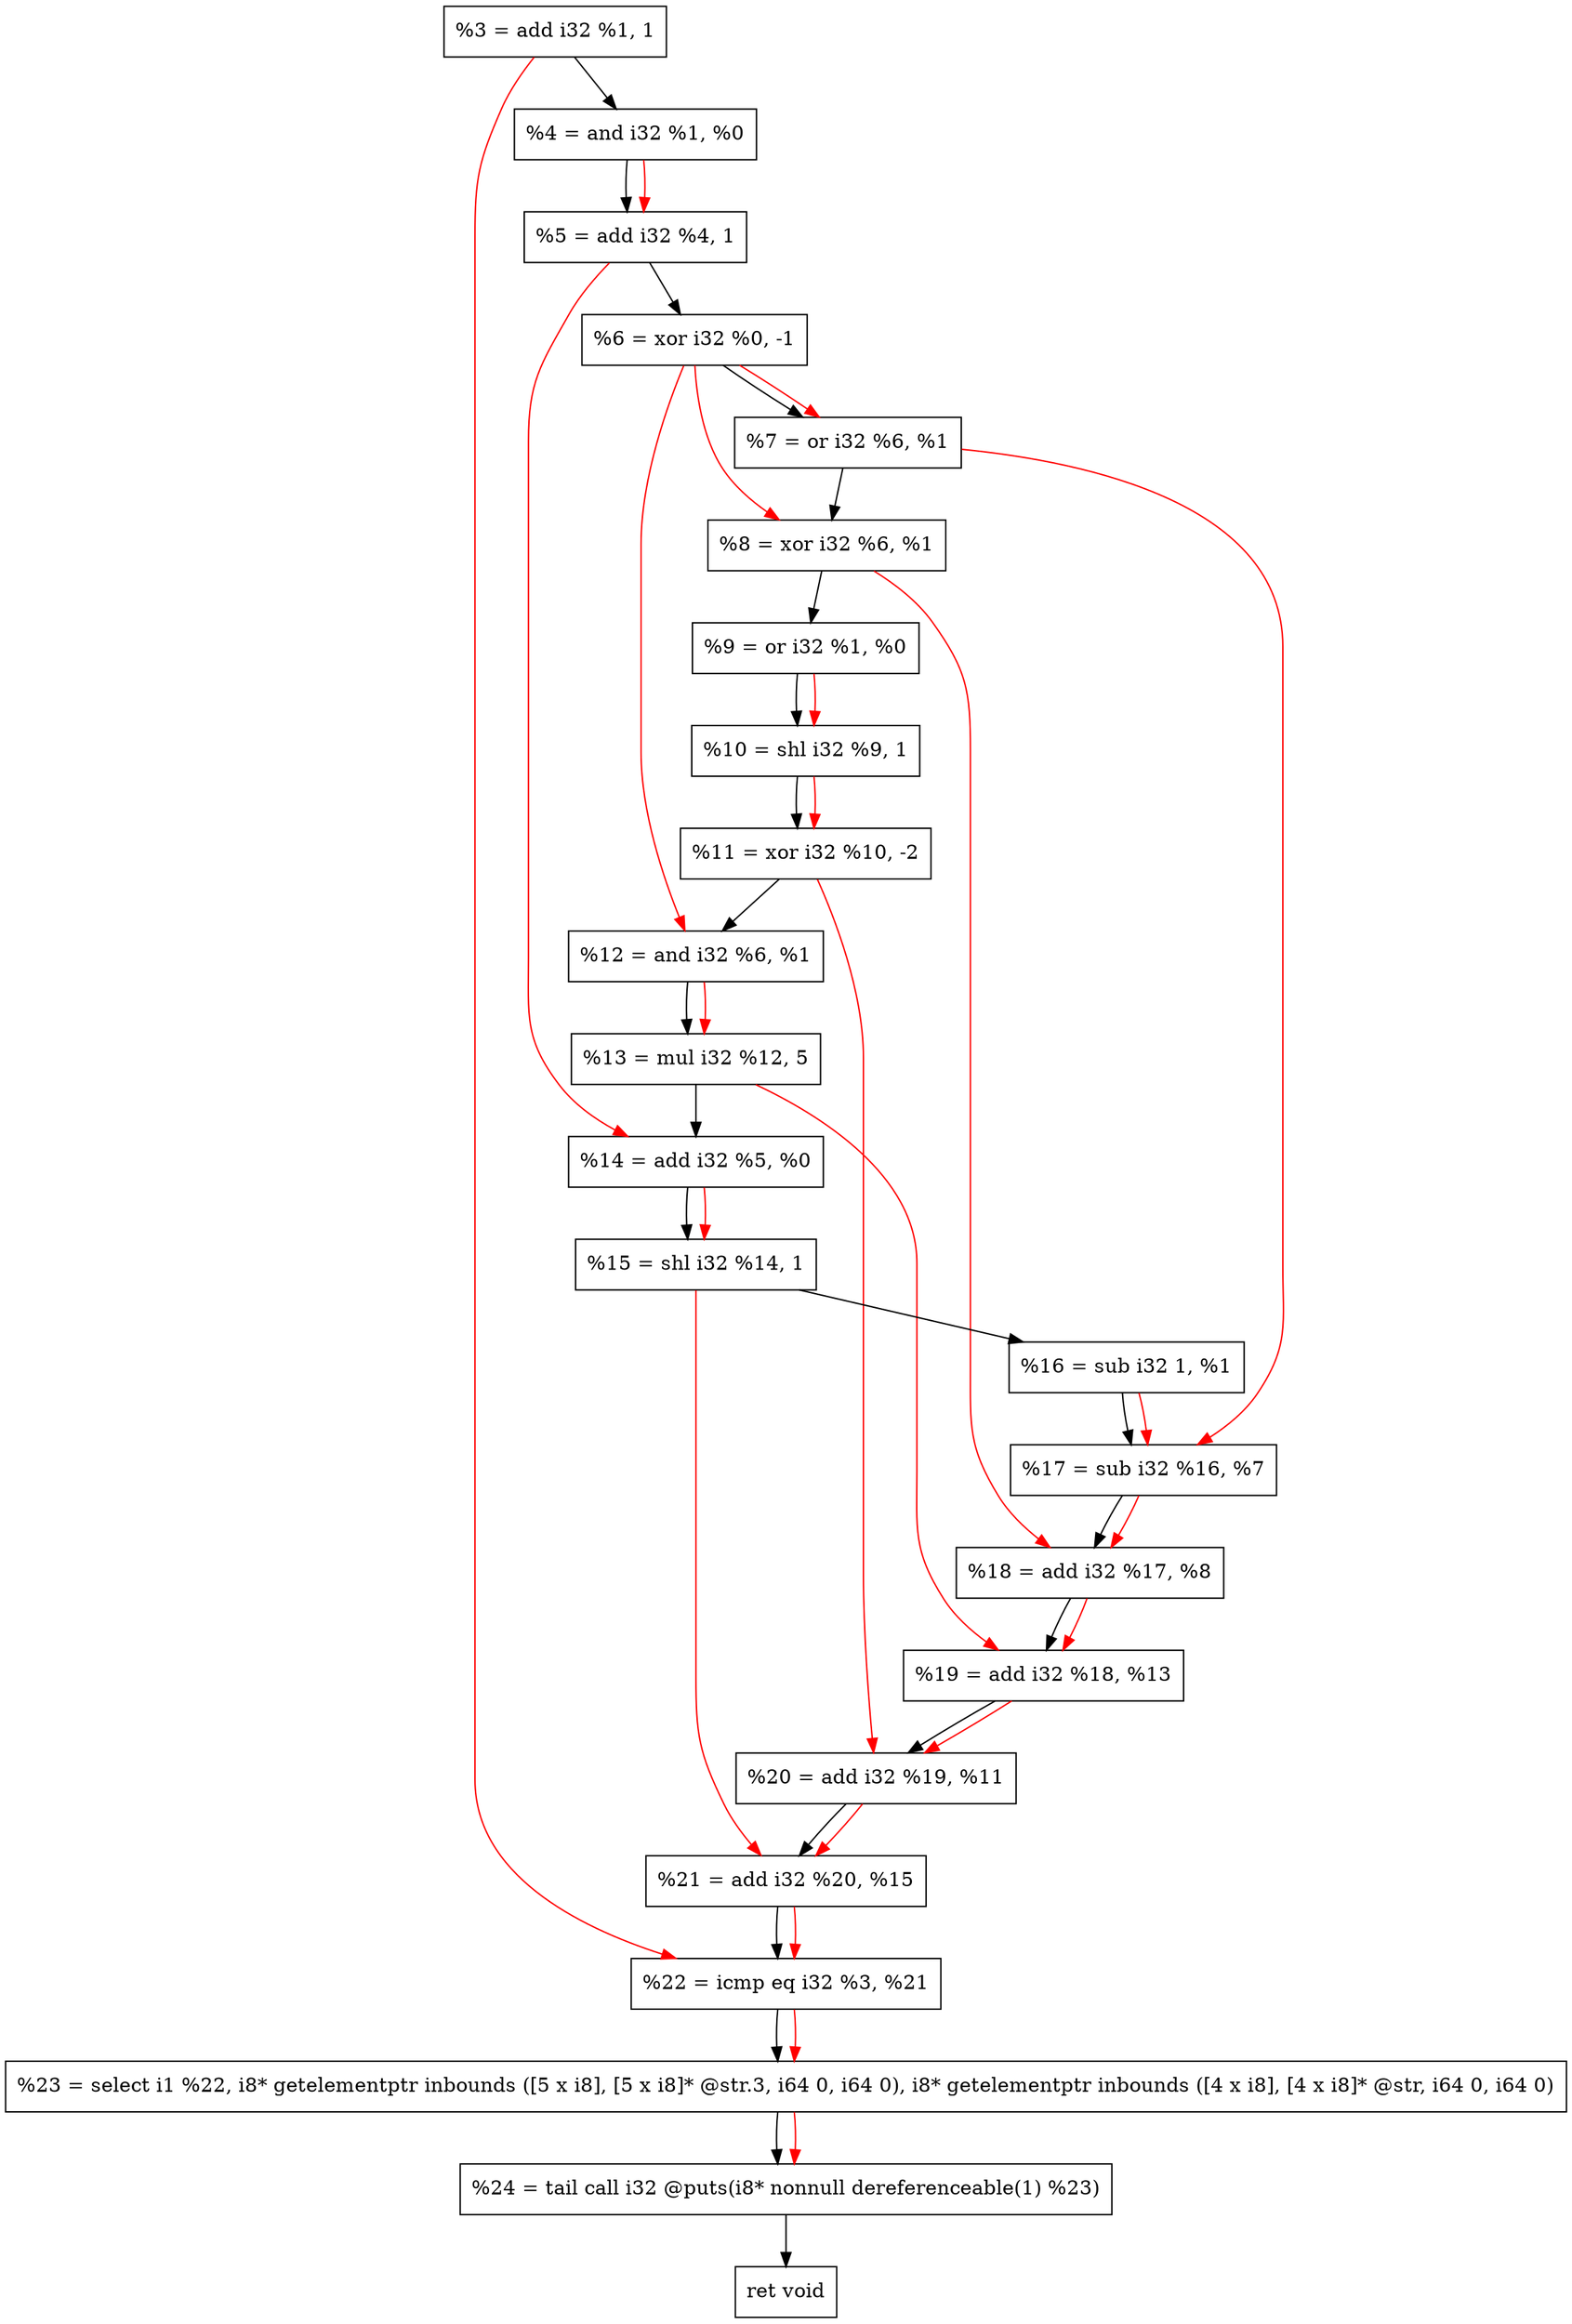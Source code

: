 digraph "DFG for'crackme' function" {
	Node0x691ac0[shape=record, label="  %3 = add i32 %1, 1"];
	Node0x691b30[shape=record, label="  %4 = and i32 %1, %0"];
	Node0x691bf0[shape=record, label="  %5 = add i32 %4, 1"];
	Node0x691c60[shape=record, label="  %6 = xor i32 %0, -1"];
	Node0x691cd0[shape=record, label="  %7 = or i32 %6, %1"];
	Node0x691d40[shape=record, label="  %8 = xor i32 %6, %1"];
	Node0x691db0[shape=record, label="  %9 = or i32 %1, %0"];
	Node0x691e20[shape=record, label="  %10 = shl i32 %9, 1"];
	Node0x691ec0[shape=record, label="  %11 = xor i32 %10, -2"];
	Node0x691f30[shape=record, label="  %12 = and i32 %6, %1"];
	Node0x691fd0[shape=record, label="  %13 = mul i32 %12, 5"];
	Node0x692040[shape=record, label="  %14 = add i32 %5, %0"];
	Node0x6920b0[shape=record, label="  %15 = shl i32 %14, 1"];
	Node0x692120[shape=record, label="  %16 = sub i32 1, %1"];
	Node0x692190[shape=record, label="  %17 = sub i32 %16, %7"];
	Node0x692200[shape=record, label="  %18 = add i32 %17, %8"];
	Node0x692270[shape=record, label="  %19 = add i32 %18, %13"];
	Node0x6922e0[shape=record, label="  %20 = add i32 %19, %11"];
	Node0x692350[shape=record, label="  %21 = add i32 %20, %15"];
	Node0x6923c0[shape=record, label="  %22 = icmp eq i32 %3, %21"];
	Node0x632268[shape=record, label="  %23 = select i1 %22, i8* getelementptr inbounds ([5 x i8], [5 x i8]* @str.3, i64 0, i64 0), i8* getelementptr inbounds ([4 x i8], [4 x i8]* @str, i64 0, i64 0)"];
	Node0x692860[shape=record, label="  %24 = tail call i32 @puts(i8* nonnull dereferenceable(1) %23)"];
	Node0x6928b0[shape=record, label="  ret void"];
	Node0x691ac0 -> Node0x691b30;
	Node0x691b30 -> Node0x691bf0;
	Node0x691bf0 -> Node0x691c60;
	Node0x691c60 -> Node0x691cd0;
	Node0x691cd0 -> Node0x691d40;
	Node0x691d40 -> Node0x691db0;
	Node0x691db0 -> Node0x691e20;
	Node0x691e20 -> Node0x691ec0;
	Node0x691ec0 -> Node0x691f30;
	Node0x691f30 -> Node0x691fd0;
	Node0x691fd0 -> Node0x692040;
	Node0x692040 -> Node0x6920b0;
	Node0x6920b0 -> Node0x692120;
	Node0x692120 -> Node0x692190;
	Node0x692190 -> Node0x692200;
	Node0x692200 -> Node0x692270;
	Node0x692270 -> Node0x6922e0;
	Node0x6922e0 -> Node0x692350;
	Node0x692350 -> Node0x6923c0;
	Node0x6923c0 -> Node0x632268;
	Node0x632268 -> Node0x692860;
	Node0x692860 -> Node0x6928b0;
edge [color=red]
	Node0x691b30 -> Node0x691bf0;
	Node0x691c60 -> Node0x691cd0;
	Node0x691c60 -> Node0x691d40;
	Node0x691db0 -> Node0x691e20;
	Node0x691e20 -> Node0x691ec0;
	Node0x691c60 -> Node0x691f30;
	Node0x691f30 -> Node0x691fd0;
	Node0x691bf0 -> Node0x692040;
	Node0x692040 -> Node0x6920b0;
	Node0x692120 -> Node0x692190;
	Node0x691cd0 -> Node0x692190;
	Node0x692190 -> Node0x692200;
	Node0x691d40 -> Node0x692200;
	Node0x692200 -> Node0x692270;
	Node0x691fd0 -> Node0x692270;
	Node0x692270 -> Node0x6922e0;
	Node0x691ec0 -> Node0x6922e0;
	Node0x6922e0 -> Node0x692350;
	Node0x6920b0 -> Node0x692350;
	Node0x691ac0 -> Node0x6923c0;
	Node0x692350 -> Node0x6923c0;
	Node0x6923c0 -> Node0x632268;
	Node0x632268 -> Node0x692860;
}

